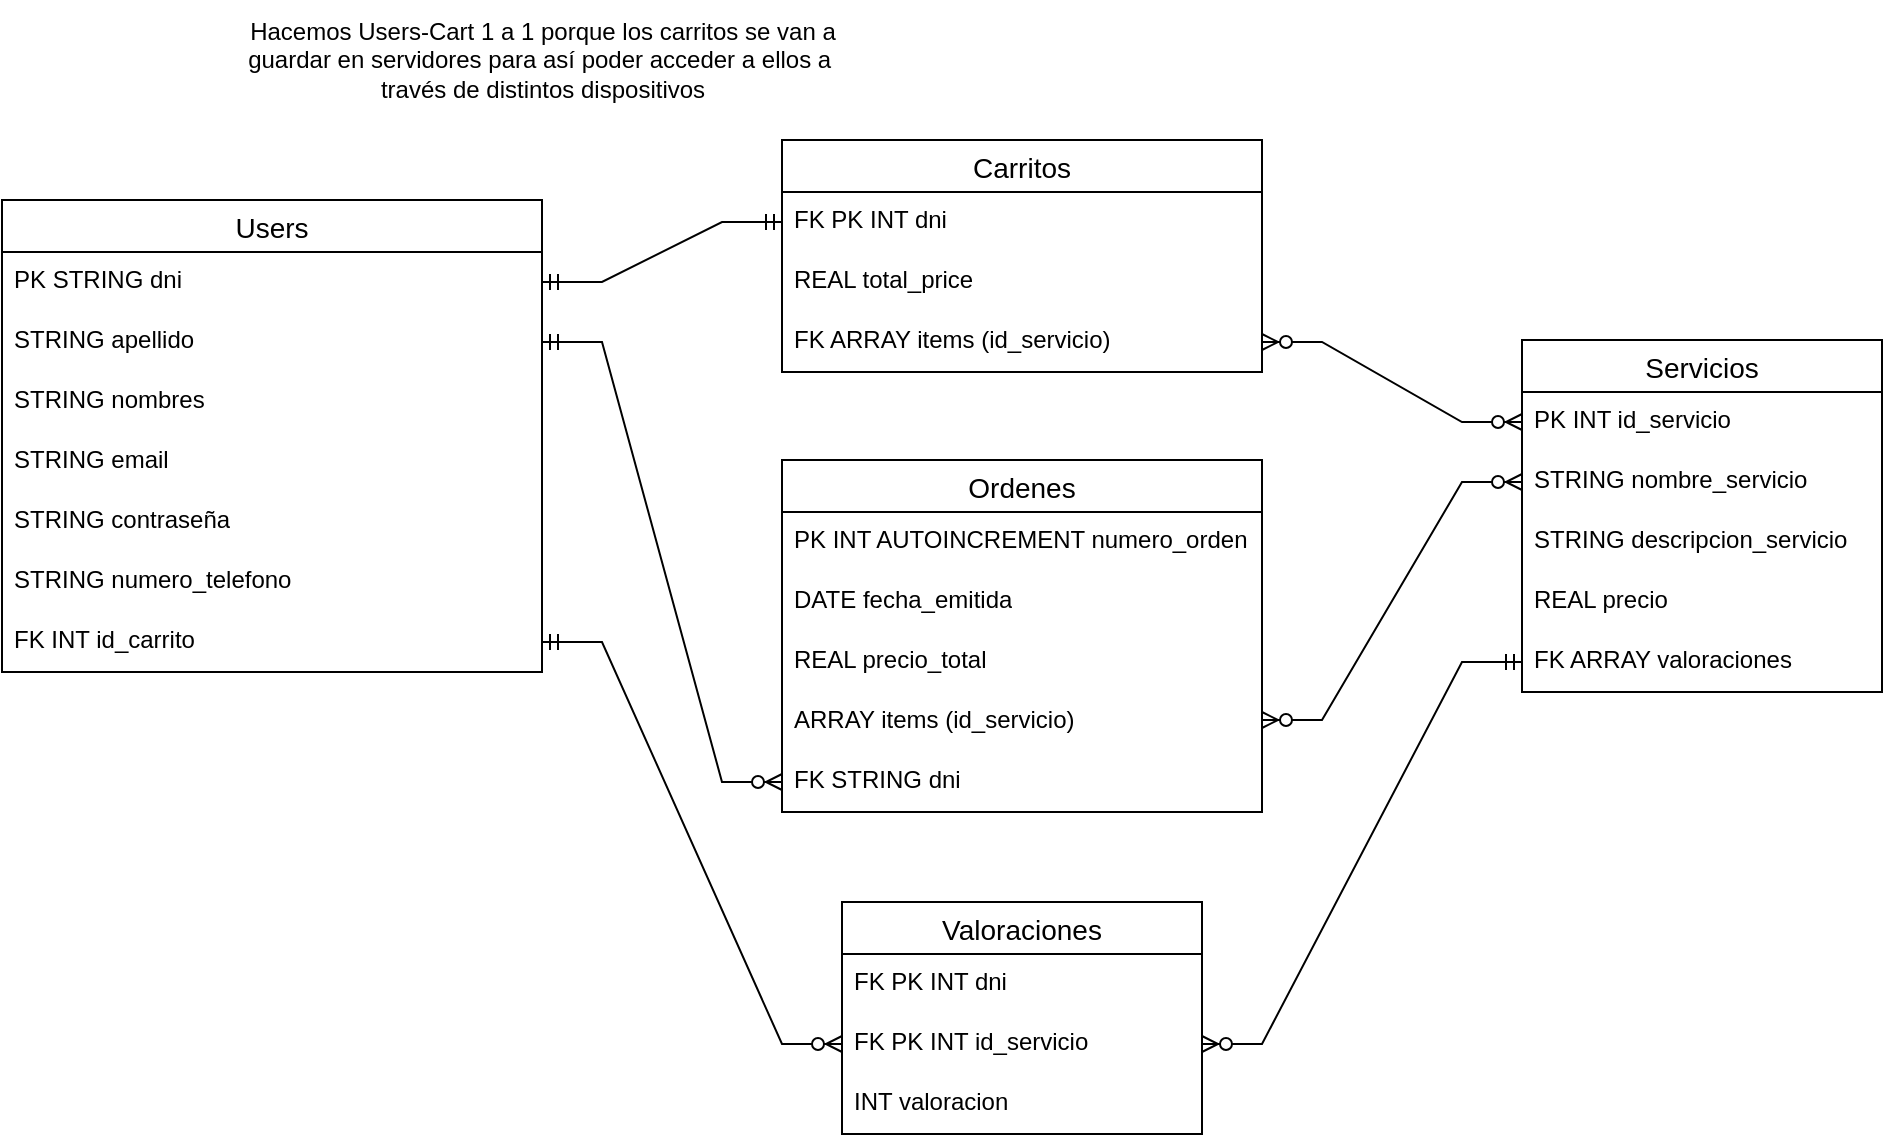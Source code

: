 <mxfile version="27.1.6">
  <diagram name="Página-1" id="uF_2kknfW6jE9RdWSOPT">
    <mxGraphModel dx="1025" dy="1896" grid="1" gridSize="10" guides="1" tooltips="1" connect="1" arrows="1" fold="1" page="1" pageScale="1" pageWidth="827" pageHeight="1169" math="0" shadow="0">
      <root>
        <mxCell id="0" />
        <mxCell id="1" parent="0" />
        <mxCell id="UJ4xDODlthRm7d6uK9z6-18" value="Users" style="swimlane;fontStyle=0;childLayout=stackLayout;horizontal=1;startSize=26;horizontalStack=0;resizeParent=1;resizeParentMax=0;resizeLast=0;collapsible=1;marginBottom=0;align=center;fontSize=14;" parent="1" vertex="1">
          <mxGeometry x="20" y="80" width="270" height="236" as="geometry" />
        </mxCell>
        <mxCell id="UJ4xDODlthRm7d6uK9z6-19" value="PK STRING dni" style="text;strokeColor=none;fillColor=none;spacingLeft=4;spacingRight=4;overflow=hidden;rotatable=0;points=[[0,0.5],[1,0.5]];portConstraint=eastwest;fontSize=12;whiteSpace=wrap;html=1;" parent="UJ4xDODlthRm7d6uK9z6-18" vertex="1">
          <mxGeometry y="26" width="270" height="30" as="geometry" />
        </mxCell>
        <mxCell id="UJ4xDODlthRm7d6uK9z6-20" value="STRING apellido" style="text;strokeColor=none;fillColor=none;spacingLeft=4;spacingRight=4;overflow=hidden;rotatable=0;points=[[0,0.5],[1,0.5]];portConstraint=eastwest;fontSize=12;whiteSpace=wrap;html=1;" parent="UJ4xDODlthRm7d6uK9z6-18" vertex="1">
          <mxGeometry y="56" width="270" height="30" as="geometry" />
        </mxCell>
        <mxCell id="UJ4xDODlthRm7d6uK9z6-21" value="STRING nombres" style="text;strokeColor=none;fillColor=none;spacingLeft=4;spacingRight=4;overflow=hidden;rotatable=0;points=[[0,0.5],[1,0.5]];portConstraint=eastwest;fontSize=12;whiteSpace=wrap;html=1;" parent="UJ4xDODlthRm7d6uK9z6-18" vertex="1">
          <mxGeometry y="86" width="270" height="30" as="geometry" />
        </mxCell>
        <mxCell id="fHDC8YPxfLOuF0j1r5xp-9" value="STRING email" style="text;strokeColor=none;fillColor=none;spacingLeft=4;spacingRight=4;overflow=hidden;rotatable=0;points=[[0,0.5],[1,0.5]];portConstraint=eastwest;fontSize=12;whiteSpace=wrap;html=1;" parent="UJ4xDODlthRm7d6uK9z6-18" vertex="1">
          <mxGeometry y="116" width="270" height="30" as="geometry" />
        </mxCell>
        <mxCell id="fHDC8YPxfLOuF0j1r5xp-8" value="STRING contraseña" style="text;strokeColor=none;fillColor=none;spacingLeft=4;spacingRight=4;overflow=hidden;rotatable=0;points=[[0,0.5],[1,0.5]];portConstraint=eastwest;fontSize=12;whiteSpace=wrap;html=1;" parent="UJ4xDODlthRm7d6uK9z6-18" vertex="1">
          <mxGeometry y="146" width="270" height="30" as="geometry" />
        </mxCell>
        <mxCell id="UJ4xDODlthRm7d6uK9z6-23" value="STRING numero_telefono" style="text;strokeColor=none;fillColor=none;spacingLeft=4;spacingRight=4;overflow=hidden;rotatable=0;points=[[0,0.5],[1,0.5]];portConstraint=eastwest;fontSize=12;whiteSpace=wrap;html=1;" parent="UJ4xDODlthRm7d6uK9z6-18" vertex="1">
          <mxGeometry y="176" width="270" height="30" as="geometry" />
        </mxCell>
        <mxCell id="rzdg9lqQMGY7WzZhcHGZ-4" value="FK INT id_carrito" style="text;strokeColor=none;fillColor=none;spacingLeft=4;spacingRight=4;overflow=hidden;rotatable=0;points=[[0,0.5],[1,0.5]];portConstraint=eastwest;fontSize=12;whiteSpace=wrap;html=1;" parent="UJ4xDODlthRm7d6uK9z6-18" vertex="1">
          <mxGeometry y="206" width="270" height="30" as="geometry" />
        </mxCell>
        <mxCell id="UJ4xDODlthRm7d6uK9z6-25" value="Servicios" style="swimlane;fontStyle=0;childLayout=stackLayout;horizontal=1;startSize=26;horizontalStack=0;resizeParent=1;resizeParentMax=0;resizeLast=0;collapsible=1;marginBottom=0;align=center;fontSize=14;" parent="1" vertex="1">
          <mxGeometry x="780" y="150" width="180" height="176" as="geometry" />
        </mxCell>
        <mxCell id="UJ4xDODlthRm7d6uK9z6-26" value="PK INT id_servicio" style="text;strokeColor=none;fillColor=none;spacingLeft=4;spacingRight=4;overflow=hidden;rotatable=0;points=[[0,0.5],[1,0.5]];portConstraint=eastwest;fontSize=12;whiteSpace=wrap;html=1;" parent="UJ4xDODlthRm7d6uK9z6-25" vertex="1">
          <mxGeometry y="26" width="180" height="30" as="geometry" />
        </mxCell>
        <mxCell id="UJ4xDODlthRm7d6uK9z6-27" value="STRING nombre_servicio" style="text;strokeColor=none;fillColor=none;spacingLeft=4;spacingRight=4;overflow=hidden;rotatable=0;points=[[0,0.5],[1,0.5]];portConstraint=eastwest;fontSize=12;whiteSpace=wrap;html=1;" parent="UJ4xDODlthRm7d6uK9z6-25" vertex="1">
          <mxGeometry y="56" width="180" height="30" as="geometry" />
        </mxCell>
        <mxCell id="fHDC8YPxfLOuF0j1r5xp-10" value="STRING descripcion_servicio" style="text;strokeColor=none;fillColor=none;spacingLeft=4;spacingRight=4;overflow=hidden;rotatable=0;points=[[0,0.5],[1,0.5]];portConstraint=eastwest;fontSize=12;whiteSpace=wrap;html=1;" parent="UJ4xDODlthRm7d6uK9z6-25" vertex="1">
          <mxGeometry y="86" width="180" height="30" as="geometry" />
        </mxCell>
        <mxCell id="UJ4xDODlthRm7d6uK9z6-28" value="REAL precio" style="text;strokeColor=none;fillColor=none;spacingLeft=4;spacingRight=4;overflow=hidden;rotatable=0;points=[[0,0.5],[1,0.5]];portConstraint=eastwest;fontSize=12;whiteSpace=wrap;html=1;" parent="UJ4xDODlthRm7d6uK9z6-25" vertex="1">
          <mxGeometry y="116" width="180" height="30" as="geometry" />
        </mxCell>
        <mxCell id="wRZqo-u-5L6wXJkE6RR8-1" value="FK ARRAY valoraciones" style="text;strokeColor=none;fillColor=none;spacingLeft=4;spacingRight=4;overflow=hidden;rotatable=0;points=[[0,0.5],[1,0.5]];portConstraint=eastwest;fontSize=12;whiteSpace=wrap;html=1;" parent="UJ4xDODlthRm7d6uK9z6-25" vertex="1">
          <mxGeometry y="146" width="180" height="30" as="geometry" />
        </mxCell>
        <mxCell id="UJ4xDODlthRm7d6uK9z6-29" value="Carritos" style="swimlane;fontStyle=0;childLayout=stackLayout;horizontal=1;startSize=26;horizontalStack=0;resizeParent=1;resizeParentMax=0;resizeLast=0;collapsible=1;marginBottom=0;align=center;fontSize=14;" parent="1" vertex="1">
          <mxGeometry x="410" y="50" width="240" height="116" as="geometry" />
        </mxCell>
        <mxCell id="UJ4xDODlthRm7d6uK9z6-30" value="FK PK INT dni" style="text;strokeColor=none;fillColor=none;spacingLeft=4;spacingRight=4;overflow=hidden;rotatable=0;points=[[0,0.5],[1,0.5]];portConstraint=eastwest;fontSize=12;whiteSpace=wrap;html=1;" parent="UJ4xDODlthRm7d6uK9z6-29" vertex="1">
          <mxGeometry y="26" width="240" height="30" as="geometry" />
        </mxCell>
        <mxCell id="UJ4xDODlthRm7d6uK9z6-56" value="REAL total_price" style="text;strokeColor=none;fillColor=none;spacingLeft=4;spacingRight=4;overflow=hidden;rotatable=0;points=[[0,0.5],[1,0.5]];portConstraint=eastwest;fontSize=12;whiteSpace=wrap;html=1;" parent="UJ4xDODlthRm7d6uK9z6-29" vertex="1">
          <mxGeometry y="56" width="240" height="30" as="geometry" />
        </mxCell>
        <mxCell id="RU6rRxaOfCBELo3P-1Jj-1" value="FK ARRAY items (id_servicio)" style="text;strokeColor=none;fillColor=none;spacingLeft=4;spacingRight=4;overflow=hidden;rotatable=0;points=[[0,0.5],[1,0.5]];portConstraint=eastwest;fontSize=12;whiteSpace=wrap;html=1;" vertex="1" parent="UJ4xDODlthRm7d6uK9z6-29">
          <mxGeometry y="86" width="240" height="30" as="geometry" />
        </mxCell>
        <mxCell id="UJ4xDODlthRm7d6uK9z6-33" value="Ordenes" style="swimlane;fontStyle=0;childLayout=stackLayout;horizontal=1;startSize=26;horizontalStack=0;resizeParent=1;resizeParentMax=0;resizeLast=0;collapsible=1;marginBottom=0;align=center;fontSize=14;" parent="1" vertex="1">
          <mxGeometry x="410" y="210" width="240" height="176" as="geometry" />
        </mxCell>
        <mxCell id="UJ4xDODlthRm7d6uK9z6-34" value="PK INT AUTOINCREMENT numero_orden" style="text;strokeColor=none;fillColor=none;spacingLeft=4;spacingRight=4;overflow=hidden;rotatable=0;points=[[0,0.5],[1,0.5]];portConstraint=eastwest;fontSize=12;whiteSpace=wrap;html=1;" parent="UJ4xDODlthRm7d6uK9z6-33" vertex="1">
          <mxGeometry y="26" width="240" height="30" as="geometry" />
        </mxCell>
        <mxCell id="UJ4xDODlthRm7d6uK9z6-36" value="DATE fecha_emitida" style="text;strokeColor=none;fillColor=none;spacingLeft=4;spacingRight=4;overflow=hidden;rotatable=0;points=[[0,0.5],[1,0.5]];portConstraint=eastwest;fontSize=12;whiteSpace=wrap;html=1;" parent="UJ4xDODlthRm7d6uK9z6-33" vertex="1">
          <mxGeometry y="56" width="240" height="30" as="geometry" />
        </mxCell>
        <mxCell id="UJ4xDODlthRm7d6uK9z6-53" value="REAL precio_total" style="text;strokeColor=none;fillColor=none;spacingLeft=4;spacingRight=4;overflow=hidden;rotatable=0;points=[[0,0.5],[1,0.5]];portConstraint=eastwest;fontSize=12;whiteSpace=wrap;html=1;" parent="UJ4xDODlthRm7d6uK9z6-33" vertex="1">
          <mxGeometry y="86" width="240" height="30" as="geometry" />
        </mxCell>
        <mxCell id="RU6rRxaOfCBELo3P-1Jj-4" value="ARRAY items (id_servicio)" style="text;strokeColor=none;fillColor=none;spacingLeft=4;spacingRight=4;overflow=hidden;rotatable=0;points=[[0,0.5],[1,0.5]];portConstraint=eastwest;fontSize=12;whiteSpace=wrap;html=1;" vertex="1" parent="UJ4xDODlthRm7d6uK9z6-33">
          <mxGeometry y="116" width="240" height="30" as="geometry" />
        </mxCell>
        <mxCell id="UJ4xDODlthRm7d6uK9z6-37" value="FK STRING dni" style="text;strokeColor=none;fillColor=none;spacingLeft=4;spacingRight=4;overflow=hidden;rotatable=0;points=[[0,0.5],[1,0.5]];portConstraint=eastwest;fontSize=12;whiteSpace=wrap;html=1;" parent="UJ4xDODlthRm7d6uK9z6-33" vertex="1">
          <mxGeometry y="146" width="240" height="30" as="geometry" />
        </mxCell>
        <mxCell id="rzdg9lqQMGY7WzZhcHGZ-1" value="Hacemos Users-Cart 1 a 1 porque los carritos se van a&lt;div&gt;guardar en servidores para así poder acceder a ellos a&amp;nbsp;&lt;/div&gt;&lt;div&gt;través de distintos dispositivos&lt;/div&gt;" style="text;html=1;align=center;verticalAlign=middle;resizable=0;points=[];autosize=1;strokeColor=none;fillColor=none;" parent="1" vertex="1">
          <mxGeometry x="130" y="-20" width="320" height="60" as="geometry" />
        </mxCell>
        <mxCell id="Ik51ue-CshvAjdAxxMHr-7" value="" style="edgeStyle=entityRelationEdgeStyle;fontSize=12;html=1;endArrow=ERmandOne;startArrow=ERmandOne;rounded=0;exitX=1;exitY=0.5;exitDx=0;exitDy=0;entryX=0;entryY=0.5;entryDx=0;entryDy=0;" parent="1" source="UJ4xDODlthRm7d6uK9z6-19" target="UJ4xDODlthRm7d6uK9z6-30" edge="1">
          <mxGeometry width="100" height="100" relative="1" as="geometry">
            <mxPoint x="470" y="140" as="sourcePoint" />
            <mxPoint x="400" y="51" as="targetPoint" />
          </mxGeometry>
        </mxCell>
        <mxCell id="Ik51ue-CshvAjdAxxMHr-8" value="" style="edgeStyle=entityRelationEdgeStyle;fontSize=12;html=1;endArrow=ERzeroToMany;startArrow=ERmandOne;rounded=0;entryX=0;entryY=0.5;entryDx=0;entryDy=0;exitX=1;exitY=0.5;exitDx=0;exitDy=0;" parent="1" source="UJ4xDODlthRm7d6uK9z6-20" target="UJ4xDODlthRm7d6uK9z6-37" edge="1">
          <mxGeometry width="100" height="100" relative="1" as="geometry">
            <mxPoint x="290" y="238" as="sourcePoint" />
            <mxPoint x="400" y="457" as="targetPoint" />
          </mxGeometry>
        </mxCell>
        <mxCell id="wRZqo-u-5L6wXJkE6RR8-2" value="Valoraciones" style="swimlane;fontStyle=0;childLayout=stackLayout;horizontal=1;startSize=26;horizontalStack=0;resizeParent=1;resizeParentMax=0;resizeLast=0;collapsible=1;marginBottom=0;align=center;fontSize=14;" parent="1" vertex="1">
          <mxGeometry x="440" y="431" width="180" height="116" as="geometry" />
        </mxCell>
        <mxCell id="wRZqo-u-5L6wXJkE6RR8-8" value="FK PK INT dni" style="text;strokeColor=none;fillColor=none;spacingLeft=4;spacingRight=4;overflow=hidden;rotatable=0;points=[[0,0.5],[1,0.5]];portConstraint=eastwest;fontSize=12;whiteSpace=wrap;html=1;" parent="wRZqo-u-5L6wXJkE6RR8-2" vertex="1">
          <mxGeometry y="26" width="180" height="30" as="geometry" />
        </mxCell>
        <mxCell id="wRZqo-u-5L6wXJkE6RR8-4" value="FK PK INT id_servicio" style="text;strokeColor=none;fillColor=none;spacingLeft=4;spacingRight=4;overflow=hidden;rotatable=0;points=[[0,0.5],[1,0.5]];portConstraint=eastwest;fontSize=12;whiteSpace=wrap;html=1;" parent="wRZqo-u-5L6wXJkE6RR8-2" vertex="1">
          <mxGeometry y="56" width="180" height="30" as="geometry" />
        </mxCell>
        <mxCell id="wRZqo-u-5L6wXJkE6RR8-5" value="INT valoracion" style="text;strokeColor=none;fillColor=none;spacingLeft=4;spacingRight=4;overflow=hidden;rotatable=0;points=[[0,0.5],[1,0.5]];portConstraint=eastwest;fontSize=12;whiteSpace=wrap;html=1;" parent="wRZqo-u-5L6wXJkE6RR8-2" vertex="1">
          <mxGeometry y="86" width="180" height="30" as="geometry" />
        </mxCell>
        <mxCell id="wRZqo-u-5L6wXJkE6RR8-6" value="" style="edgeStyle=entityRelationEdgeStyle;fontSize=12;html=1;endArrow=ERzeroToMany;startArrow=ERmandOne;rounded=0;entryX=0;entryY=0.5;entryDx=0;entryDy=0;exitX=1;exitY=0.5;exitDx=0;exitDy=0;" parent="1" source="rzdg9lqQMGY7WzZhcHGZ-4" target="wRZqo-u-5L6wXJkE6RR8-4" edge="1">
          <mxGeometry width="100" height="100" relative="1" as="geometry">
            <mxPoint x="300" y="328" as="sourcePoint" />
            <mxPoint x="420" y="388" as="targetPoint" />
          </mxGeometry>
        </mxCell>
        <mxCell id="wRZqo-u-5L6wXJkE6RR8-7" value="" style="edgeStyle=entityRelationEdgeStyle;fontSize=12;html=1;endArrow=ERzeroToMany;startArrow=ERmandOne;rounded=0;entryX=1;entryY=0.5;entryDx=0;entryDy=0;exitX=0;exitY=0.5;exitDx=0;exitDy=0;" parent="1" target="wRZqo-u-5L6wXJkE6RR8-4" edge="1" source="wRZqo-u-5L6wXJkE6RR8-1">
          <mxGeometry width="100" height="100" relative="1" as="geometry">
            <mxPoint x="1130" y="350" as="sourcePoint" />
            <mxPoint x="670" y="593" as="targetPoint" />
            <Array as="points">
              <mxPoint x="680" y="270" />
              <mxPoint x="800" y="480" />
              <mxPoint x="840" y="500" />
            </Array>
          </mxGeometry>
        </mxCell>
        <mxCell id="RU6rRxaOfCBELo3P-1Jj-5" value="" style="edgeStyle=entityRelationEdgeStyle;fontSize=12;html=1;endArrow=ERzeroToMany;endFill=1;startArrow=ERzeroToMany;rounded=0;entryX=0;entryY=0.5;entryDx=0;entryDy=0;" edge="1" parent="1" target="UJ4xDODlthRm7d6uK9z6-27">
          <mxGeometry width="100" height="100" relative="1" as="geometry">
            <mxPoint x="650" y="340" as="sourcePoint" />
            <mxPoint x="600" y="310" as="targetPoint" />
          </mxGeometry>
        </mxCell>
        <mxCell id="RU6rRxaOfCBELo3P-1Jj-6" value="" style="edgeStyle=entityRelationEdgeStyle;fontSize=12;html=1;endArrow=ERzeroToMany;endFill=1;startArrow=ERzeroToMany;rounded=0;exitX=1;exitY=0.5;exitDx=0;exitDy=0;entryX=0;entryY=0.5;entryDx=0;entryDy=0;" edge="1" parent="1" source="RU6rRxaOfCBELo3P-1Jj-1" target="UJ4xDODlthRm7d6uK9z6-26">
          <mxGeometry width="100" height="100" relative="1" as="geometry">
            <mxPoint x="660" y="350" as="sourcePoint" />
            <mxPoint x="760" y="130" as="targetPoint" />
          </mxGeometry>
        </mxCell>
      </root>
    </mxGraphModel>
  </diagram>
</mxfile>
